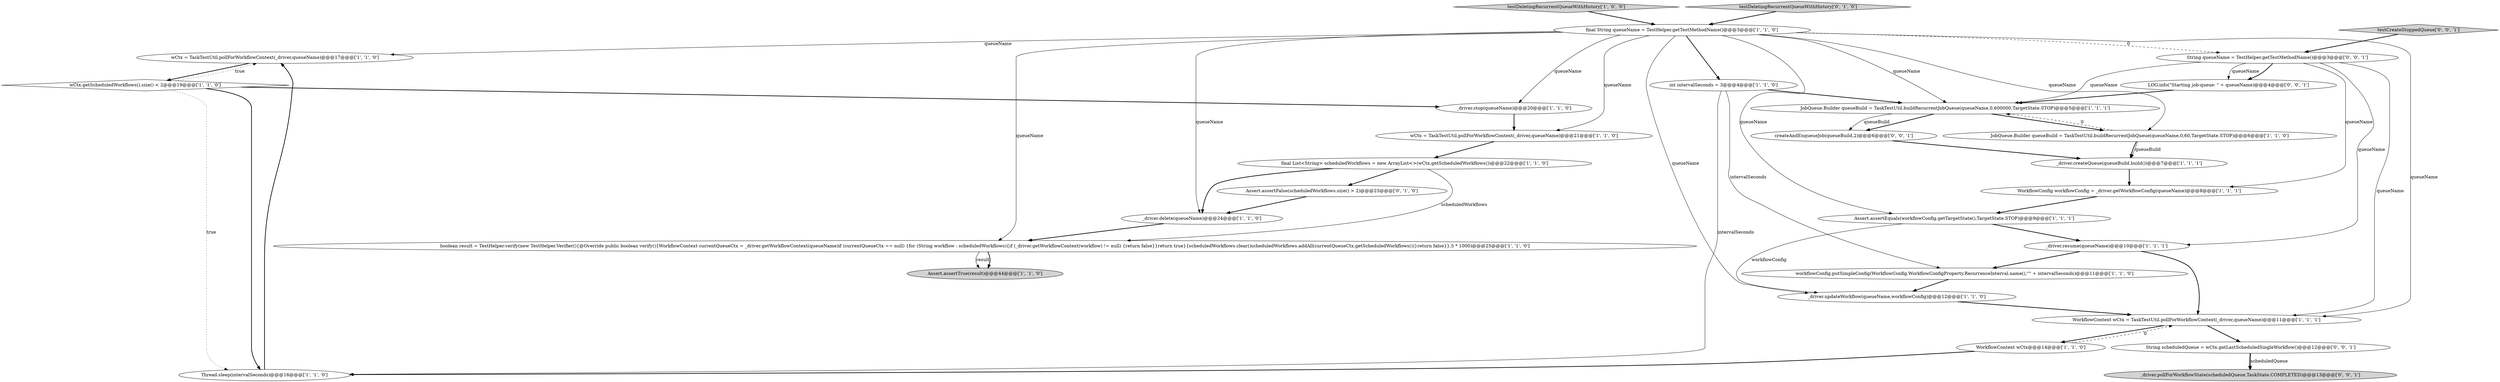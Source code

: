 digraph {
16 [style = filled, label = "final List<String> scheduledWorkflows = new ArrayList<>(wCtx.getScheduledWorkflows())@@@22@@@['1', '1', '0']", fillcolor = white, shape = ellipse image = "AAA0AAABBB1BBB"];
14 [style = filled, label = "wCtx = TaskTestUtil.pollForWorkflowContext(_driver,queueName)@@@17@@@['1', '1', '0']", fillcolor = white, shape = ellipse image = "AAA0AAABBB1BBB"];
19 [style = filled, label = "testDeletingRecurrentQueueWithHistory['1', '0', '0']", fillcolor = lightgray, shape = diamond image = "AAA0AAABBB1BBB"];
9 [style = filled, label = "_driver.createQueue(queueBuild.build())@@@7@@@['1', '1', '1']", fillcolor = white, shape = ellipse image = "AAA0AAABBB1BBB"];
0 [style = filled, label = "_driver.updateWorkflow(queueName,workflowConfig)@@@12@@@['1', '1', '0']", fillcolor = white, shape = ellipse image = "AAA0AAABBB1BBB"];
23 [style = filled, label = "testDeletingRecurrentQueueWithHistory['0', '1', '0']", fillcolor = lightgray, shape = diamond image = "AAA0AAABBB2BBB"];
27 [style = filled, label = "String scheduledQueue = wCtx.getLastScheduledSingleWorkflow()@@@12@@@['0', '0', '1']", fillcolor = white, shape = ellipse image = "AAA0AAABBB3BBB"];
21 [style = filled, label = "WorkflowContext wCtx = TaskTestUtil.pollForWorkflowContext(_driver,queueName)@@@11@@@['1', '1', '1']", fillcolor = white, shape = ellipse image = "AAA0AAABBB1BBB"];
1 [style = filled, label = "int intervalSeconds = 3@@@4@@@['1', '1', '0']", fillcolor = white, shape = ellipse image = "AAA0AAABBB1BBB"];
20 [style = filled, label = "_driver.delete(queueName)@@@24@@@['1', '1', '0']", fillcolor = white, shape = ellipse image = "AAA0AAABBB1BBB"];
29 [style = filled, label = "createAndEnqueueJob(queueBuild,2)@@@6@@@['0', '0', '1']", fillcolor = white, shape = ellipse image = "AAA0AAABBB3BBB"];
6 [style = filled, label = "WorkflowConfig workflowConfig = _driver.getWorkflowConfig(queueName)@@@8@@@['1', '1', '1']", fillcolor = white, shape = ellipse image = "AAA0AAABBB1BBB"];
13 [style = filled, label = "wCtx.getScheduledWorkflows().size() < 2@@@19@@@['1', '1', '0']", fillcolor = white, shape = diamond image = "AAA0AAABBB1BBB"];
3 [style = filled, label = "JobQueue.Builder queueBuild = TaskTestUtil.buildRecurrentJobQueue(queueName,0,600000,TargetState.STOP)@@@5@@@['1', '1', '1']", fillcolor = white, shape = ellipse image = "AAA0AAABBB1BBB"];
12 [style = filled, label = "JobQueue.Builder queueBuild = TaskTestUtil.buildRecurrentJobQueue(queueName,0,60,TargetState.STOP)@@@6@@@['1', '1', '0']", fillcolor = white, shape = ellipse image = "AAA0AAABBB1BBB"];
10 [style = filled, label = "wCtx = TaskTestUtil.pollForWorkflowContext(_driver,queueName)@@@21@@@['1', '1', '0']", fillcolor = white, shape = ellipse image = "AAA0AAABBB1BBB"];
28 [style = filled, label = "testCreateStoppedQueue['0', '0', '1']", fillcolor = lightgray, shape = diamond image = "AAA0AAABBB3BBB"];
4 [style = filled, label = "_driver.resume(queueName)@@@10@@@['1', '1', '1']", fillcolor = white, shape = ellipse image = "AAA0AAABBB1BBB"];
25 [style = filled, label = "_driver.pollForWorkflowState(scheduledQueue,TaskState.COMPLETED)@@@13@@@['0', '0', '1']", fillcolor = lightgray, shape = ellipse image = "AAA0AAABBB3BBB"];
11 [style = filled, label = "final String queueName = TestHelper.getTestMethodName()@@@3@@@['1', '1', '0']", fillcolor = white, shape = ellipse image = "AAA0AAABBB1BBB"];
5 [style = filled, label = "workflowConfig.putSimpleConfig(WorkflowConfig.WorkflowConfigProperty.RecurrenceInterval.name(),\"\" + intervalSeconds)@@@11@@@['1', '1', '0']", fillcolor = white, shape = ellipse image = "AAA0AAABBB1BBB"];
2 [style = filled, label = "Assert.assertEquals(workflowConfig.getTargetState(),TargetState.STOP)@@@9@@@['1', '1', '1']", fillcolor = white, shape = ellipse image = "AAA0AAABBB1BBB"];
7 [style = filled, label = "Assert.assertTrue(result)@@@44@@@['1', '1', '0']", fillcolor = lightgray, shape = ellipse image = "AAA0AAABBB1BBB"];
15 [style = filled, label = "Thread.sleep(intervalSeconds)@@@16@@@['1', '1', '0']", fillcolor = white, shape = ellipse image = "AAA0AAABBB1BBB"];
8 [style = filled, label = "WorkflowContext wCtx@@@14@@@['1', '1', '0']", fillcolor = white, shape = ellipse image = "AAA0AAABBB1BBB"];
17 [style = filled, label = "_driver.stop(queueName)@@@20@@@['1', '1', '0']", fillcolor = white, shape = ellipse image = "AAA0AAABBB1BBB"];
18 [style = filled, label = "boolean result = TestHelper.verify(new TestHelper.Verifier(){@Override public boolean verify(){WorkflowContext currentQueueCtx = _driver.getWorkflowContext(queueName)if (currentQueueCtx == null) {for (String workflow : scheduledWorkflows){if (_driver.getWorkflowContext(workflow) != null) {return false}}return true}{scheduledWorkflows.clear()scheduledWorkflows.addAll(currentQueueCtx.getScheduledWorkflows())}return false}},5 * 1000)@@@25@@@['1', '1', '0']", fillcolor = white, shape = ellipse image = "AAA0AAABBB1BBB"];
24 [style = filled, label = "String queueName = TestHelper.getTestMethodName()@@@3@@@['0', '0', '1']", fillcolor = white, shape = ellipse image = "AAA0AAABBB3BBB"];
26 [style = filled, label = "LOG.info(\"Starting job-queue: \" + queueName)@@@4@@@['0', '0', '1']", fillcolor = white, shape = ellipse image = "AAA0AAABBB3BBB"];
22 [style = filled, label = "Assert.assertFalse(scheduledWorkflows.size() > 2)@@@23@@@['0', '1', '0']", fillcolor = white, shape = ellipse image = "AAA1AAABBB2BBB"];
10->16 [style = bold, label=""];
3->29 [style = bold, label=""];
29->9 [style = bold, label=""];
11->14 [style = solid, label="queueName"];
1->5 [style = solid, label="intervalSeconds"];
13->15 [style = bold, label=""];
2->4 [style = bold, label=""];
27->25 [style = bold, label=""];
12->9 [style = solid, label="queueBuild"];
24->3 [style = solid, label="queueName"];
11->0 [style = solid, label="queueName"];
13->17 [style = bold, label=""];
20->18 [style = bold, label=""];
11->17 [style = solid, label="queueName"];
4->5 [style = bold, label=""];
14->13 [style = bold, label=""];
11->20 [style = solid, label="queueName"];
21->8 [style = bold, label=""];
11->1 [style = bold, label=""];
23->11 [style = bold, label=""];
16->22 [style = bold, label=""];
22->20 [style = bold, label=""];
11->24 [style = dashed, label="0"];
18->7 [style = solid, label="result"];
6->2 [style = bold, label=""];
24->21 [style = solid, label="queueName"];
9->6 [style = bold, label=""];
8->21 [style = dashed, label="0"];
12->9 [style = bold, label=""];
11->12 [style = solid, label="queueName"];
11->3 [style = solid, label="queueName"];
5->0 [style = bold, label=""];
1->3 [style = bold, label=""];
28->24 [style = bold, label=""];
19->11 [style = bold, label=""];
1->15 [style = solid, label="intervalSeconds"];
3->12 [style = bold, label=""];
15->14 [style = bold, label=""];
11->10 [style = solid, label="queueName"];
24->4 [style = solid, label="queueName"];
24->6 [style = solid, label="queueName"];
0->21 [style = bold, label=""];
2->0 [style = solid, label="workflowConfig"];
21->27 [style = bold, label=""];
16->20 [style = bold, label=""];
11->18 [style = solid, label="queueName"];
11->21 [style = solid, label="queueName"];
13->15 [style = dotted, label="true"];
11->2 [style = solid, label="queueName"];
26->3 [style = bold, label=""];
4->21 [style = bold, label=""];
24->26 [style = bold, label=""];
16->18 [style = solid, label="scheduledWorkflows"];
27->25 [style = solid, label="scheduledQueue"];
13->14 [style = dotted, label="true"];
12->3 [style = dashed, label="0"];
17->10 [style = bold, label=""];
8->15 [style = bold, label=""];
24->26 [style = solid, label="queueName"];
3->29 [style = solid, label="queueBuild"];
18->7 [style = bold, label=""];
}
